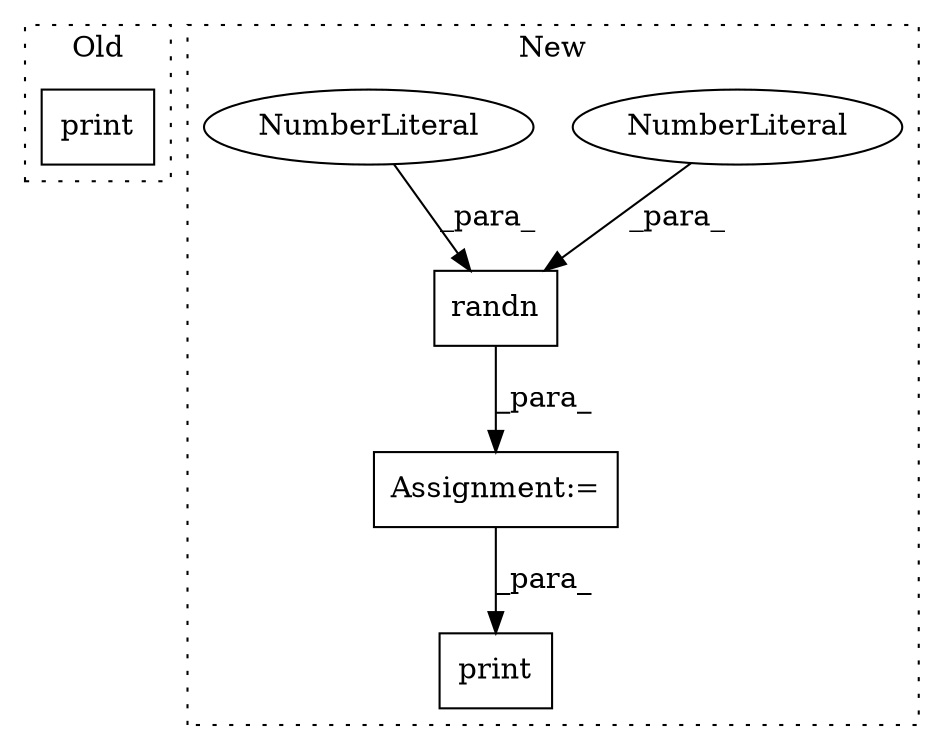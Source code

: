 digraph G {
subgraph cluster0 {
1 [label="print" a="32" s="622,668" l="6,1" shape="box"];
label = "Old";
style="dotted";
}
subgraph cluster1 {
2 [label="randn" a="32" s="633,646" l="6,1" shape="box"];
3 [label="Assignment:=" a="7" s="626" l="1" shape="box"];
4 [label="NumberLiteral" a="34" s="641" l="1" shape="ellipse"];
5 [label="NumberLiteral" a="34" s="645" l="1" shape="ellipse"];
6 [label="print" a="32" s="704,726" l="6,1" shape="box"];
label = "New";
style="dotted";
}
2 -> 3 [label="_para_"];
3 -> 6 [label="_para_"];
4 -> 2 [label="_para_"];
5 -> 2 [label="_para_"];
}